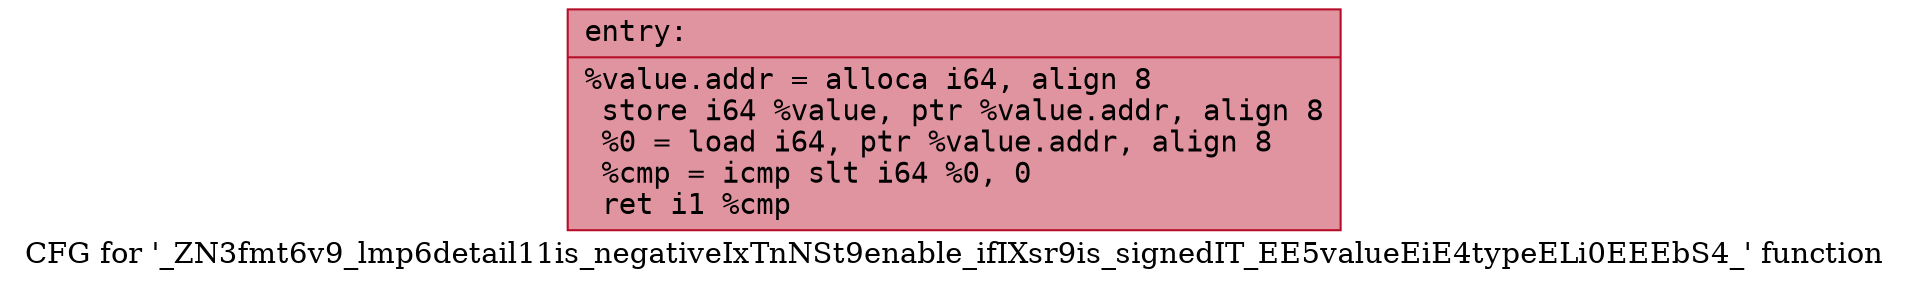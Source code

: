 digraph "CFG for '_ZN3fmt6v9_lmp6detail11is_negativeIxTnNSt9enable_ifIXsr9is_signedIT_EE5valueEiE4typeELi0EEEbS4_' function" {
	label="CFG for '_ZN3fmt6v9_lmp6detail11is_negativeIxTnNSt9enable_ifIXsr9is_signedIT_EE5valueEiE4typeELi0EEEbS4_' function";

	Node0x556bfeb28240 [shape=record,color="#b70d28ff", style=filled, fillcolor="#b70d2870" fontname="Courier",label="{entry:\l|  %value.addr = alloca i64, align 8\l  store i64 %value, ptr %value.addr, align 8\l  %0 = load i64, ptr %value.addr, align 8\l  %cmp = icmp slt i64 %0, 0\l  ret i1 %cmp\l}"];
}
